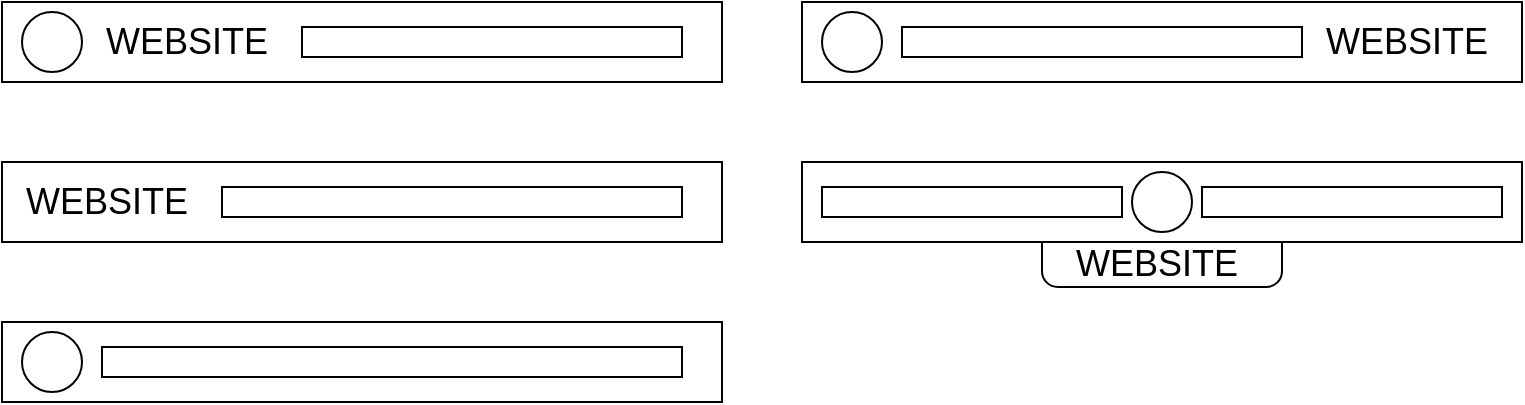 <mxfile version="28.2.8">
  <diagram name="Страница — 1" id="FTG158FKr1oAG6de0SM8">
    <mxGraphModel dx="1426" dy="871" grid="1" gridSize="10" guides="1" tooltips="1" connect="1" arrows="1" fold="1" page="1" pageScale="1" pageWidth="827" pageHeight="1169" math="0" shadow="0">
      <root>
        <mxCell id="0" />
        <mxCell id="1" parent="0" />
        <mxCell id="_63Vu_Hd5VsCuX6GmpN1-22" value="" style="rounded=1;whiteSpace=wrap;html=1;" vertex="1" parent="1">
          <mxGeometry x="560" y="130" width="120" height="52.5" as="geometry" />
        </mxCell>
        <mxCell id="_63Vu_Hd5VsCuX6GmpN1-1" value="" style="rounded=0;whiteSpace=wrap;html=1;" vertex="1" parent="1">
          <mxGeometry x="40" y="40" width="360" height="40" as="geometry" />
        </mxCell>
        <mxCell id="_63Vu_Hd5VsCuX6GmpN1-2" value="" style="ellipse;whiteSpace=wrap;html=1;aspect=fixed;" vertex="1" parent="1">
          <mxGeometry x="50" y="45" width="30" height="30" as="geometry" />
        </mxCell>
        <mxCell id="_63Vu_Hd5VsCuX6GmpN1-3" value="WEBSITE" style="text;html=1;whiteSpace=wrap;strokeColor=none;fillColor=none;align=left;verticalAlign=middle;rounded=0;fontSize=18;" vertex="1" parent="1">
          <mxGeometry x="90" y="40" width="90" height="40" as="geometry" />
        </mxCell>
        <mxCell id="_63Vu_Hd5VsCuX6GmpN1-4" value="" style="rounded=0;whiteSpace=wrap;html=1;" vertex="1" parent="1">
          <mxGeometry x="190" y="52.5" width="190" height="15" as="geometry" />
        </mxCell>
        <mxCell id="_63Vu_Hd5VsCuX6GmpN1-5" value="" style="rounded=0;whiteSpace=wrap;html=1;" vertex="1" parent="1">
          <mxGeometry x="40" y="120" width="360" height="40" as="geometry" />
        </mxCell>
        <mxCell id="_63Vu_Hd5VsCuX6GmpN1-7" value="WEBSITE" style="text;html=1;whiteSpace=wrap;strokeColor=none;fillColor=none;align=left;verticalAlign=middle;rounded=0;fontSize=18;" vertex="1" parent="1">
          <mxGeometry x="50" y="120" width="90" height="40" as="geometry" />
        </mxCell>
        <mxCell id="_63Vu_Hd5VsCuX6GmpN1-8" value="" style="rounded=0;whiteSpace=wrap;html=1;" vertex="1" parent="1">
          <mxGeometry x="150" y="132.5" width="230" height="15" as="geometry" />
        </mxCell>
        <mxCell id="_63Vu_Hd5VsCuX6GmpN1-9" value="" style="rounded=0;whiteSpace=wrap;html=1;" vertex="1" parent="1">
          <mxGeometry x="40" y="200" width="360" height="40" as="geometry" />
        </mxCell>
        <mxCell id="_63Vu_Hd5VsCuX6GmpN1-10" value="" style="ellipse;whiteSpace=wrap;html=1;aspect=fixed;" vertex="1" parent="1">
          <mxGeometry x="50" y="205" width="30" height="30" as="geometry" />
        </mxCell>
        <mxCell id="_63Vu_Hd5VsCuX6GmpN1-12" value="" style="rounded=0;whiteSpace=wrap;html=1;" vertex="1" parent="1">
          <mxGeometry x="90" y="212.5" width="290" height="15" as="geometry" />
        </mxCell>
        <mxCell id="_63Vu_Hd5VsCuX6GmpN1-13" value="" style="rounded=0;whiteSpace=wrap;html=1;" vertex="1" parent="1">
          <mxGeometry x="440" y="40" width="360" height="40" as="geometry" />
        </mxCell>
        <mxCell id="_63Vu_Hd5VsCuX6GmpN1-14" value="" style="ellipse;whiteSpace=wrap;html=1;aspect=fixed;" vertex="1" parent="1">
          <mxGeometry x="450" y="45" width="30" height="30" as="geometry" />
        </mxCell>
        <mxCell id="_63Vu_Hd5VsCuX6GmpN1-15" value="WEBSITE" style="text;html=1;whiteSpace=wrap;strokeColor=none;fillColor=none;align=left;verticalAlign=middle;rounded=0;fontSize=18;" vertex="1" parent="1">
          <mxGeometry x="700" y="40" width="90" height="40" as="geometry" />
        </mxCell>
        <mxCell id="_63Vu_Hd5VsCuX6GmpN1-16" value="" style="rounded=0;whiteSpace=wrap;html=1;" vertex="1" parent="1">
          <mxGeometry x="490" y="52.5" width="200" height="15" as="geometry" />
        </mxCell>
        <mxCell id="_63Vu_Hd5VsCuX6GmpN1-17" value="" style="rounded=0;whiteSpace=wrap;html=1;" vertex="1" parent="1">
          <mxGeometry x="440" y="120" width="360" height="40" as="geometry" />
        </mxCell>
        <mxCell id="_63Vu_Hd5VsCuX6GmpN1-18" value="" style="ellipse;whiteSpace=wrap;html=1;aspect=fixed;" vertex="1" parent="1">
          <mxGeometry x="605" y="125" width="30" height="30" as="geometry" />
        </mxCell>
        <mxCell id="_63Vu_Hd5VsCuX6GmpN1-19" value="WEBSITE" style="text;html=1;whiteSpace=wrap;strokeColor=none;fillColor=none;align=left;verticalAlign=middle;rounded=0;fontSize=18;" vertex="1" parent="1">
          <mxGeometry x="575" y="160" width="90" height="22.5" as="geometry" />
        </mxCell>
        <mxCell id="_63Vu_Hd5VsCuX6GmpN1-20" value="" style="rounded=0;whiteSpace=wrap;html=1;" vertex="1" parent="1">
          <mxGeometry x="450" y="132.5" width="150" height="15" as="geometry" />
        </mxCell>
        <mxCell id="_63Vu_Hd5VsCuX6GmpN1-21" value="" style="rounded=0;whiteSpace=wrap;html=1;" vertex="1" parent="1">
          <mxGeometry x="640" y="132.5" width="150" height="15" as="geometry" />
        </mxCell>
      </root>
    </mxGraphModel>
  </diagram>
</mxfile>
